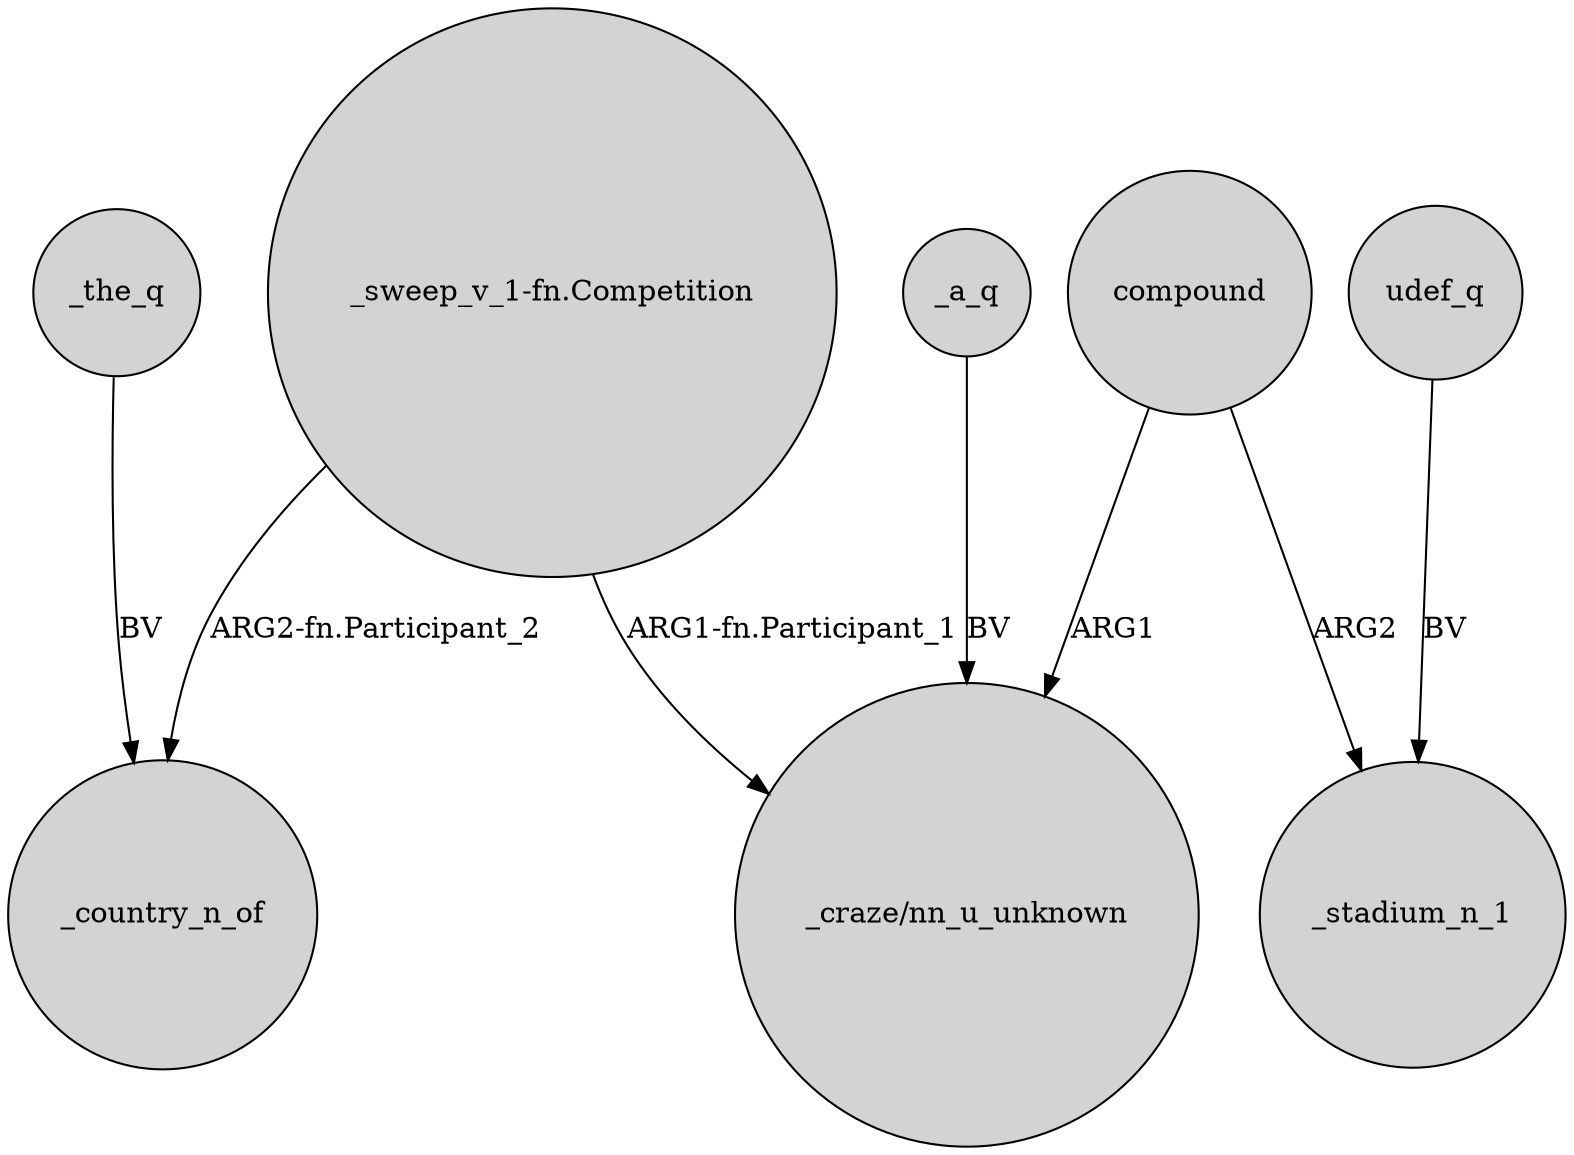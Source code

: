digraph {
	node [shape=circle style=filled]
	_a_q -> "_craze/nn_u_unknown" [label=BV]
	"_sweep_v_1-fn.Competition" -> _country_n_of [label="ARG2-fn.Participant_2"]
	"_sweep_v_1-fn.Competition" -> "_craze/nn_u_unknown" [label="ARG1-fn.Participant_1"]
	_the_q -> _country_n_of [label=BV]
	compound -> _stadium_n_1 [label=ARG2]
	compound -> "_craze/nn_u_unknown" [label=ARG1]
	udef_q -> _stadium_n_1 [label=BV]
}
